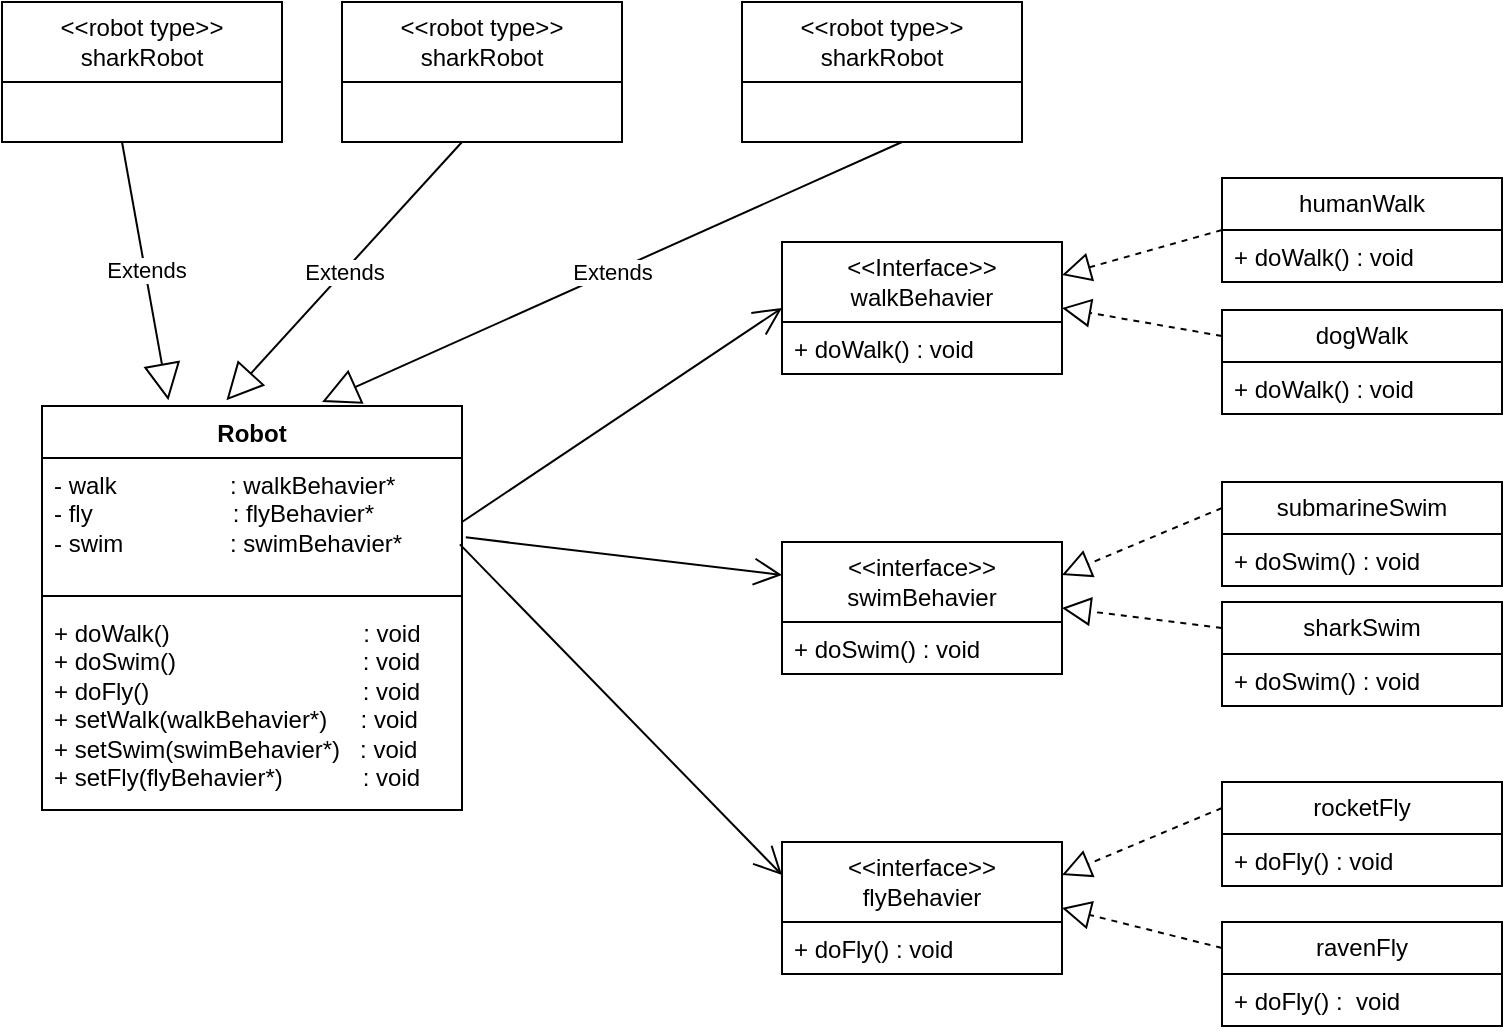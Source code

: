 <mxfile version="21.2.2" type="github">
  <diagram name="Page-1" id="fzAlYvcUKPdTA4qzz175">
    <mxGraphModel dx="1326" dy="513" grid="1" gridSize="10" guides="1" tooltips="1" connect="1" arrows="1" fold="1" page="1" pageScale="1" pageWidth="850" pageHeight="1100" math="0" shadow="0">
      <root>
        <mxCell id="0" />
        <mxCell id="1" parent="0" />
        <mxCell id="1a0hpH8b4lrs9UQXoU80-1" value="Robot" style="swimlane;fontStyle=1;align=center;verticalAlign=top;childLayout=stackLayout;horizontal=1;startSize=26;horizontalStack=0;resizeParent=1;resizeParentMax=0;resizeLast=0;collapsible=1;marginBottom=0;whiteSpace=wrap;html=1;" vertex="1" parent="1">
          <mxGeometry x="70" y="202" width="210" height="202" as="geometry">
            <mxRectangle x="120" y="170" width="80" height="30" as="alternateBounds" />
          </mxGeometry>
        </mxCell>
        <mxCell id="1a0hpH8b4lrs9UQXoU80-2" value="- walk&amp;nbsp; &amp;nbsp; &amp;nbsp; &amp;nbsp; &amp;nbsp; &amp;nbsp; &amp;nbsp; &amp;nbsp; &amp;nbsp;: walkBehavier*&lt;br&gt;- fly&amp;nbsp; &amp;nbsp; &amp;nbsp; &amp;nbsp; &amp;nbsp; &amp;nbsp; &amp;nbsp; &amp;nbsp; &amp;nbsp; &amp;nbsp; &amp;nbsp;: flyBehavier*&lt;br&gt;- swim&amp;nbsp; &amp;nbsp; &amp;nbsp; &amp;nbsp; &amp;nbsp; &amp;nbsp; &amp;nbsp; &amp;nbsp; : swimBehavier*" style="text;strokeColor=none;fillColor=none;align=left;verticalAlign=top;spacingLeft=4;spacingRight=4;overflow=hidden;rotatable=0;points=[[0,0.5],[1,0.5]];portConstraint=eastwest;whiteSpace=wrap;html=1;" vertex="1" parent="1a0hpH8b4lrs9UQXoU80-1">
          <mxGeometry y="26" width="210" height="64" as="geometry" />
        </mxCell>
        <mxCell id="1a0hpH8b4lrs9UQXoU80-3" value="" style="line;strokeWidth=1;fillColor=none;align=left;verticalAlign=middle;spacingTop=-1;spacingLeft=3;spacingRight=3;rotatable=0;labelPosition=right;points=[];portConstraint=eastwest;strokeColor=inherit;" vertex="1" parent="1a0hpH8b4lrs9UQXoU80-1">
          <mxGeometry y="90" width="210" height="10" as="geometry" />
        </mxCell>
        <mxCell id="1a0hpH8b4lrs9UQXoU80-4" value="+ doWalk()&amp;nbsp; &amp;nbsp; &amp;nbsp; &amp;nbsp; &amp;nbsp; &amp;nbsp; &amp;nbsp; &amp;nbsp; &amp;nbsp; &amp;nbsp; &amp;nbsp; &amp;nbsp; &amp;nbsp; &amp;nbsp; &amp;nbsp;: void&lt;br&gt;+ doSwim()&amp;nbsp; &amp;nbsp; &amp;nbsp; &amp;nbsp; &amp;nbsp; &amp;nbsp; &amp;nbsp; &amp;nbsp; &amp;nbsp; &amp;nbsp; &amp;nbsp; &amp;nbsp; &amp;nbsp; &amp;nbsp; : void&lt;br&gt;+ doFly()&amp;nbsp; &amp;nbsp; &amp;nbsp; &amp;nbsp; &amp;nbsp; &amp;nbsp; &amp;nbsp; &amp;nbsp; &amp;nbsp; &amp;nbsp; &amp;nbsp; &amp;nbsp; &amp;nbsp; &amp;nbsp; &amp;nbsp; &amp;nbsp; : void&lt;br&gt;+ setWalk(walkBehavier*)&amp;nbsp; &amp;nbsp; &amp;nbsp;: void&lt;br&gt;+ setSwim(swimBehavier*)&amp;nbsp; &amp;nbsp;: void&lt;br&gt;+ setFly(flyBehavier*)&amp;nbsp; &amp;nbsp; &amp;nbsp; &amp;nbsp; &amp;nbsp; &amp;nbsp; : void" style="text;strokeColor=none;fillColor=none;align=left;verticalAlign=top;spacingLeft=4;spacingRight=4;overflow=hidden;rotatable=0;points=[[0,0.5],[1,0.5]];portConstraint=eastwest;whiteSpace=wrap;html=1;" vertex="1" parent="1a0hpH8b4lrs9UQXoU80-1">
          <mxGeometry y="100" width="210" height="102" as="geometry" />
        </mxCell>
        <mxCell id="1a0hpH8b4lrs9UQXoU80-6" value="&amp;lt;&amp;lt;robot type&amp;gt;&amp;gt;&lt;br style=&quot;border-color: var(--border-color);&quot;&gt;sharkRobot" style="swimlane;fontStyle=0;childLayout=stackLayout;horizontal=1;startSize=40;fillColor=none;horizontalStack=0;resizeParent=1;resizeParentMax=0;resizeLast=0;collapsible=1;marginBottom=0;whiteSpace=wrap;html=1;" vertex="1" parent="1">
          <mxGeometry x="50" width="140" height="70" as="geometry" />
        </mxCell>
        <mxCell id="1a0hpH8b4lrs9UQXoU80-10" value="&amp;lt;&amp;lt;robot type&amp;gt;&amp;gt;&lt;br style=&quot;border-color: var(--border-color);&quot;&gt;sharkRobot" style="swimlane;fontStyle=0;childLayout=stackLayout;horizontal=1;startSize=40;fillColor=none;horizontalStack=0;resizeParent=1;resizeParentMax=0;resizeLast=0;collapsible=1;marginBottom=0;whiteSpace=wrap;html=1;" vertex="1" parent="1">
          <mxGeometry x="220" width="140" height="70" as="geometry" />
        </mxCell>
        <mxCell id="1a0hpH8b4lrs9UQXoU80-14" value="&amp;lt;&amp;lt;robot type&amp;gt;&amp;gt;&lt;br&gt;sharkRobot" style="swimlane;fontStyle=0;childLayout=stackLayout;horizontal=1;startSize=40;fillColor=none;horizontalStack=0;resizeParent=1;resizeParentMax=0;resizeLast=0;collapsible=1;marginBottom=0;whiteSpace=wrap;html=1;" vertex="1" parent="1">
          <mxGeometry x="420" width="140" height="70" as="geometry" />
        </mxCell>
        <mxCell id="1a0hpH8b4lrs9UQXoU80-18" value="Extends" style="endArrow=block;endSize=16;endFill=0;html=1;rounded=0;entryX=0.439;entryY=-0.014;entryDx=0;entryDy=0;entryPerimeter=0;" edge="1" parent="1" target="1a0hpH8b4lrs9UQXoU80-1">
          <mxGeometry width="160" relative="1" as="geometry">
            <mxPoint x="280" y="70" as="sourcePoint" />
            <mxPoint x="585" y="130" as="targetPoint" />
          </mxGeometry>
        </mxCell>
        <mxCell id="1a0hpH8b4lrs9UQXoU80-19" value="Extends" style="endArrow=block;endSize=16;endFill=0;html=1;rounded=0;" edge="1" parent="1">
          <mxGeometry width="160" relative="1" as="geometry">
            <mxPoint x="500" y="70" as="sourcePoint" />
            <mxPoint x="210" y="200" as="targetPoint" />
          </mxGeometry>
        </mxCell>
        <mxCell id="1a0hpH8b4lrs9UQXoU80-20" value="Extends" style="endArrow=block;endSize=16;endFill=0;html=1;rounded=0;entryX=0.301;entryY=-0.014;entryDx=0;entryDy=0;entryPerimeter=0;" edge="1" parent="1" target="1a0hpH8b4lrs9UQXoU80-1">
          <mxGeometry width="160" relative="1" as="geometry">
            <mxPoint x="110" y="70" as="sourcePoint" />
            <mxPoint x="400" y="140" as="targetPoint" />
            <Array as="points" />
          </mxGeometry>
        </mxCell>
        <mxCell id="1a0hpH8b4lrs9UQXoU80-21" value="&amp;lt;&amp;lt;Interface&amp;gt;&amp;gt;&lt;br&gt;walkBehavier" style="swimlane;fontStyle=0;childLayout=stackLayout;horizontal=1;startSize=40;fillColor=none;horizontalStack=0;resizeParent=1;resizeParentMax=0;resizeLast=0;collapsible=1;marginBottom=0;whiteSpace=wrap;html=1;" vertex="1" parent="1">
          <mxGeometry x="440" y="120" width="140" height="66" as="geometry" />
        </mxCell>
        <mxCell id="1a0hpH8b4lrs9UQXoU80-22" value="+ doWalk() : void" style="text;strokeColor=none;fillColor=none;align=left;verticalAlign=top;spacingLeft=4;spacingRight=4;overflow=hidden;rotatable=0;points=[[0,0.5],[1,0.5]];portConstraint=eastwest;whiteSpace=wrap;html=1;" vertex="1" parent="1a0hpH8b4lrs9UQXoU80-21">
          <mxGeometry y="40" width="140" height="26" as="geometry" />
        </mxCell>
        <mxCell id="1a0hpH8b4lrs9UQXoU80-25" value="&amp;lt;&amp;lt;interface&amp;gt;&amp;gt;&lt;br&gt;flyBehavier" style="swimlane;fontStyle=0;childLayout=stackLayout;horizontal=1;startSize=40;fillColor=none;horizontalStack=0;resizeParent=1;resizeParentMax=0;resizeLast=0;collapsible=1;marginBottom=0;whiteSpace=wrap;html=1;" vertex="1" parent="1">
          <mxGeometry x="440" y="420" width="140" height="66" as="geometry" />
        </mxCell>
        <mxCell id="1a0hpH8b4lrs9UQXoU80-26" value="+ doFly() : void" style="text;strokeColor=none;fillColor=none;align=left;verticalAlign=top;spacingLeft=4;spacingRight=4;overflow=hidden;rotatable=0;points=[[0,0.5],[1,0.5]];portConstraint=eastwest;whiteSpace=wrap;html=1;" vertex="1" parent="1a0hpH8b4lrs9UQXoU80-25">
          <mxGeometry y="40" width="140" height="26" as="geometry" />
        </mxCell>
        <mxCell id="1a0hpH8b4lrs9UQXoU80-29" value="&amp;lt;&amp;lt;interface&amp;gt;&amp;gt;&lt;br&gt;swimBehavier" style="swimlane;fontStyle=0;childLayout=stackLayout;horizontal=1;startSize=40;fillColor=none;horizontalStack=0;resizeParent=1;resizeParentMax=0;resizeLast=0;collapsible=1;marginBottom=0;whiteSpace=wrap;html=1;" vertex="1" parent="1">
          <mxGeometry x="440" y="270" width="140" height="66" as="geometry" />
        </mxCell>
        <mxCell id="1a0hpH8b4lrs9UQXoU80-30" value="+ doSwim() : void" style="text;strokeColor=none;fillColor=none;align=left;verticalAlign=top;spacingLeft=4;spacingRight=4;overflow=hidden;rotatable=0;points=[[0,0.5],[1,0.5]];portConstraint=eastwest;whiteSpace=wrap;html=1;" vertex="1" parent="1a0hpH8b4lrs9UQXoU80-29">
          <mxGeometry y="40" width="140" height="26" as="geometry" />
        </mxCell>
        <mxCell id="1a0hpH8b4lrs9UQXoU80-33" value="humanWalk" style="swimlane;fontStyle=0;childLayout=stackLayout;horizontal=1;startSize=26;fillColor=none;horizontalStack=0;resizeParent=1;resizeParentMax=0;resizeLast=0;collapsible=1;marginBottom=0;whiteSpace=wrap;html=1;" vertex="1" parent="1">
          <mxGeometry x="660" y="88" width="140" height="52" as="geometry" />
        </mxCell>
        <mxCell id="1a0hpH8b4lrs9UQXoU80-34" value="+ doWalk() : void" style="text;strokeColor=none;fillColor=none;align=left;verticalAlign=top;spacingLeft=4;spacingRight=4;overflow=hidden;rotatable=0;points=[[0,0.5],[1,0.5]];portConstraint=eastwest;whiteSpace=wrap;html=1;" vertex="1" parent="1a0hpH8b4lrs9UQXoU80-33">
          <mxGeometry y="26" width="140" height="26" as="geometry" />
        </mxCell>
        <mxCell id="1a0hpH8b4lrs9UQXoU80-37" value="dogWalk" style="swimlane;fontStyle=0;childLayout=stackLayout;horizontal=1;startSize=26;fillColor=none;horizontalStack=0;resizeParent=1;resizeParentMax=0;resizeLast=0;collapsible=1;marginBottom=0;whiteSpace=wrap;html=1;" vertex="1" parent="1">
          <mxGeometry x="660" y="154" width="140" height="52" as="geometry" />
        </mxCell>
        <mxCell id="1a0hpH8b4lrs9UQXoU80-38" value="+ doWalk() : void" style="text;strokeColor=none;fillColor=none;align=left;verticalAlign=top;spacingLeft=4;spacingRight=4;overflow=hidden;rotatable=0;points=[[0,0.5],[1,0.5]];portConstraint=eastwest;whiteSpace=wrap;html=1;" vertex="1" parent="1a0hpH8b4lrs9UQXoU80-37">
          <mxGeometry y="26" width="140" height="26" as="geometry" />
        </mxCell>
        <mxCell id="1a0hpH8b4lrs9UQXoU80-41" value="rocketFly" style="swimlane;fontStyle=0;childLayout=stackLayout;horizontal=1;startSize=26;fillColor=none;horizontalStack=0;resizeParent=1;resizeParentMax=0;resizeLast=0;collapsible=1;marginBottom=0;whiteSpace=wrap;html=1;" vertex="1" parent="1">
          <mxGeometry x="660" y="390" width="140" height="52" as="geometry" />
        </mxCell>
        <mxCell id="1a0hpH8b4lrs9UQXoU80-42" value="+ doFly() : void" style="text;strokeColor=none;fillColor=none;align=left;verticalAlign=top;spacingLeft=4;spacingRight=4;overflow=hidden;rotatable=0;points=[[0,0.5],[1,0.5]];portConstraint=eastwest;whiteSpace=wrap;html=1;" vertex="1" parent="1a0hpH8b4lrs9UQXoU80-41">
          <mxGeometry y="26" width="140" height="26" as="geometry" />
        </mxCell>
        <mxCell id="1a0hpH8b4lrs9UQXoU80-45" value="submarineSwim" style="swimlane;fontStyle=0;childLayout=stackLayout;horizontal=1;startSize=26;fillColor=none;horizontalStack=0;resizeParent=1;resizeParentMax=0;resizeLast=0;collapsible=1;marginBottom=0;whiteSpace=wrap;html=1;" vertex="1" parent="1">
          <mxGeometry x="660" y="240" width="140" height="52" as="geometry" />
        </mxCell>
        <mxCell id="1a0hpH8b4lrs9UQXoU80-46" value="+ doSwim() : void" style="text;strokeColor=none;fillColor=none;align=left;verticalAlign=top;spacingLeft=4;spacingRight=4;overflow=hidden;rotatable=0;points=[[0,0.5],[1,0.5]];portConstraint=eastwest;whiteSpace=wrap;html=1;" vertex="1" parent="1a0hpH8b4lrs9UQXoU80-45">
          <mxGeometry y="26" width="140" height="26" as="geometry" />
        </mxCell>
        <mxCell id="1a0hpH8b4lrs9UQXoU80-49" value="sharkSwim" style="swimlane;fontStyle=0;childLayout=stackLayout;horizontal=1;startSize=26;fillColor=none;horizontalStack=0;resizeParent=1;resizeParentMax=0;resizeLast=0;collapsible=1;marginBottom=0;whiteSpace=wrap;html=1;" vertex="1" parent="1">
          <mxGeometry x="660" y="300" width="140" height="52" as="geometry" />
        </mxCell>
        <mxCell id="1a0hpH8b4lrs9UQXoU80-50" value="+ doSwim() : void" style="text;strokeColor=none;fillColor=none;align=left;verticalAlign=top;spacingLeft=4;spacingRight=4;overflow=hidden;rotatable=0;points=[[0,0.5],[1,0.5]];portConstraint=eastwest;whiteSpace=wrap;html=1;" vertex="1" parent="1a0hpH8b4lrs9UQXoU80-49">
          <mxGeometry y="26" width="140" height="26" as="geometry" />
        </mxCell>
        <mxCell id="1a0hpH8b4lrs9UQXoU80-55" value="ravenFly" style="swimlane;fontStyle=0;childLayout=stackLayout;horizontal=1;startSize=26;fillColor=none;horizontalStack=0;resizeParent=1;resizeParentMax=0;resizeLast=0;collapsible=1;marginBottom=0;whiteSpace=wrap;html=1;" vertex="1" parent="1">
          <mxGeometry x="660" y="460" width="140" height="52" as="geometry" />
        </mxCell>
        <mxCell id="1a0hpH8b4lrs9UQXoU80-58" value="+ doFly() :&amp;nbsp; void" style="text;strokeColor=none;fillColor=none;align=left;verticalAlign=top;spacingLeft=4;spacingRight=4;overflow=hidden;rotatable=0;points=[[0,0.5],[1,0.5]];portConstraint=eastwest;whiteSpace=wrap;html=1;" vertex="1" parent="1a0hpH8b4lrs9UQXoU80-55">
          <mxGeometry y="26" width="140" height="26" as="geometry" />
        </mxCell>
        <mxCell id="1a0hpH8b4lrs9UQXoU80-61" value="" style="endArrow=open;endFill=1;endSize=12;html=1;rounded=0;exitX=1;exitY=0.5;exitDx=0;exitDy=0;entryX=0;entryY=0.5;entryDx=0;entryDy=0;" edge="1" parent="1" source="1a0hpH8b4lrs9UQXoU80-2" target="1a0hpH8b4lrs9UQXoU80-21">
          <mxGeometry width="160" relative="1" as="geometry">
            <mxPoint x="310" y="310" as="sourcePoint" />
            <mxPoint x="470" y="310" as="targetPoint" />
          </mxGeometry>
        </mxCell>
        <mxCell id="1a0hpH8b4lrs9UQXoU80-62" value="" style="endArrow=open;endFill=1;endSize=12;html=1;rounded=0;exitX=1.009;exitY=0.62;exitDx=0;exitDy=0;exitPerimeter=0;entryX=0;entryY=0.25;entryDx=0;entryDy=0;" edge="1" parent="1" source="1a0hpH8b4lrs9UQXoU80-2" target="1a0hpH8b4lrs9UQXoU80-29">
          <mxGeometry width="160" relative="1" as="geometry">
            <mxPoint x="310" y="310" as="sourcePoint" />
            <mxPoint x="470" y="310" as="targetPoint" />
          </mxGeometry>
        </mxCell>
        <mxCell id="1a0hpH8b4lrs9UQXoU80-63" value="" style="endArrow=open;endFill=1;endSize=12;html=1;rounded=0;exitX=0.995;exitY=0.675;exitDx=0;exitDy=0;exitPerimeter=0;entryX=0;entryY=0.25;entryDx=0;entryDy=0;" edge="1" parent="1" source="1a0hpH8b4lrs9UQXoU80-2" target="1a0hpH8b4lrs9UQXoU80-25">
          <mxGeometry width="160" relative="1" as="geometry">
            <mxPoint x="310" y="310" as="sourcePoint" />
            <mxPoint x="470" y="310" as="targetPoint" />
          </mxGeometry>
        </mxCell>
        <mxCell id="1a0hpH8b4lrs9UQXoU80-64" value="" style="endArrow=block;dashed=1;endFill=0;endSize=12;html=1;rounded=0;exitX=0;exitY=0.5;exitDx=0;exitDy=0;entryX=1;entryY=0.25;entryDx=0;entryDy=0;" edge="1" parent="1" source="1a0hpH8b4lrs9UQXoU80-33" target="1a0hpH8b4lrs9UQXoU80-21">
          <mxGeometry width="160" relative="1" as="geometry">
            <mxPoint x="310" y="230" as="sourcePoint" />
            <mxPoint x="580" y="160" as="targetPoint" />
          </mxGeometry>
        </mxCell>
        <mxCell id="1a0hpH8b4lrs9UQXoU80-65" value="" style="endArrow=block;dashed=1;endFill=0;endSize=12;html=1;rounded=0;exitX=0;exitY=0.25;exitDx=0;exitDy=0;entryX=1;entryY=0.25;entryDx=0;entryDy=0;" edge="1" parent="1" source="1a0hpH8b4lrs9UQXoU80-45" target="1a0hpH8b4lrs9UQXoU80-29">
          <mxGeometry width="160" relative="1" as="geometry">
            <mxPoint x="310" y="230" as="sourcePoint" />
            <mxPoint x="470" y="230" as="targetPoint" />
          </mxGeometry>
        </mxCell>
        <mxCell id="1a0hpH8b4lrs9UQXoU80-66" value="" style="endArrow=block;dashed=1;endFill=0;endSize=12;html=1;rounded=0;exitX=0;exitY=0.25;exitDx=0;exitDy=0;entryX=1;entryY=0.5;entryDx=0;entryDy=0;" edge="1" parent="1" source="1a0hpH8b4lrs9UQXoU80-37" target="1a0hpH8b4lrs9UQXoU80-21">
          <mxGeometry width="160" relative="1" as="geometry">
            <mxPoint x="310" y="230" as="sourcePoint" />
            <mxPoint x="470" y="230" as="targetPoint" />
          </mxGeometry>
        </mxCell>
        <mxCell id="1a0hpH8b4lrs9UQXoU80-67" value="" style="endArrow=block;dashed=1;endFill=0;endSize=12;html=1;rounded=0;exitX=0;exitY=0.25;exitDx=0;exitDy=0;entryX=1;entryY=0.25;entryDx=0;entryDy=0;" edge="1" parent="1" source="1a0hpH8b4lrs9UQXoU80-41" target="1a0hpH8b4lrs9UQXoU80-25">
          <mxGeometry width="160" relative="1" as="geometry">
            <mxPoint x="310" y="230" as="sourcePoint" />
            <mxPoint x="470" y="230" as="targetPoint" />
          </mxGeometry>
        </mxCell>
        <mxCell id="1a0hpH8b4lrs9UQXoU80-68" value="" style="endArrow=block;dashed=1;endFill=0;endSize=12;html=1;rounded=0;exitX=0;exitY=0.25;exitDx=0;exitDy=0;entryX=1;entryY=0.5;entryDx=0;entryDy=0;" edge="1" parent="1" source="1a0hpH8b4lrs9UQXoU80-49" target="1a0hpH8b4lrs9UQXoU80-29">
          <mxGeometry width="160" relative="1" as="geometry">
            <mxPoint x="310" y="230" as="sourcePoint" />
            <mxPoint x="470" y="230" as="targetPoint" />
          </mxGeometry>
        </mxCell>
        <mxCell id="1a0hpH8b4lrs9UQXoU80-69" value="" style="endArrow=block;dashed=1;endFill=0;endSize=12;html=1;rounded=0;exitX=0;exitY=0.25;exitDx=0;exitDy=0;entryX=1;entryY=0.5;entryDx=0;entryDy=0;" edge="1" parent="1" source="1a0hpH8b4lrs9UQXoU80-55" target="1a0hpH8b4lrs9UQXoU80-25">
          <mxGeometry width="160" relative="1" as="geometry">
            <mxPoint x="310" y="460" as="sourcePoint" />
            <mxPoint x="470" y="460" as="targetPoint" />
          </mxGeometry>
        </mxCell>
      </root>
    </mxGraphModel>
  </diagram>
</mxfile>
